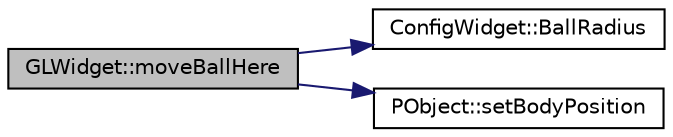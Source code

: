 digraph "GLWidget::moveBallHere"
{
 // INTERACTIVE_SVG=YES
  edge [fontname="Helvetica",fontsize="10",labelfontname="Helvetica",labelfontsize="10"];
  node [fontname="Helvetica",fontsize="10",shape=record];
  rankdir="LR";
  Node1 [label="GLWidget::moveBallHere",height=0.2,width=0.4,color="black", fillcolor="grey75", style="filled", fontcolor="black"];
  Node1 -> Node2 [color="midnightblue",fontsize="10",style="solid",fontname="Helvetica"];
  Node2 [label="ConfigWidget::BallRadius",height=0.2,width=0.4,color="black", fillcolor="white", style="filled",URL="$d6/d55/class_config_widget.html#a2d8b917b9aaad10df48dc4afb3fc497d"];
  Node1 -> Node3 [color="midnightblue",fontsize="10",style="solid",fontname="Helvetica"];
  Node3 [label="PObject::setBodyPosition",height=0.2,width=0.4,color="black", fillcolor="white", style="filled",URL="$d1/d18/class_p_object.html#a43b4248e78b3f3934dfc329a57eb0688"];
}
